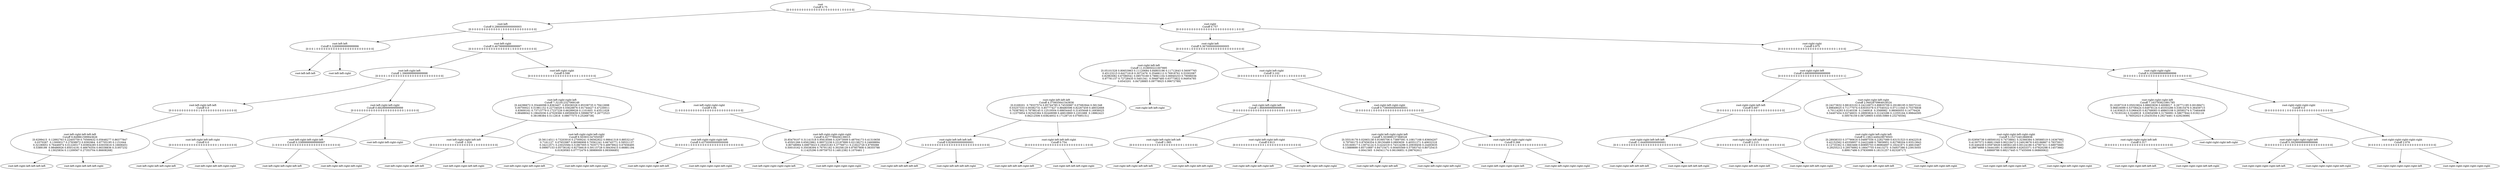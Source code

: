digraph G {
	graph [rankdir=TB]
	"root
Cutoff 0.75
[0 0 0 0 0 0 0 0 0 0 0 0 0 0 0 0 0 0 0 0 0 0 1 0 0 0 0 0]"
	"root-left
Cutoff 0.28600000000000003
[0 0 0 0 0 0 0 0 0 0 0 0 0 1 0 0 0 0 0 0 0 0 0 0 0 0 0 0]"
	"root-left-left
Cutoff 0.32899999999999996
[0 0 0 1 0 0 0 0 0 0 0 0 0 0 0 0 0 0 0 0 0 0 0 0 0 0 0 0]"
	"root-left-left-left"
	"root-left-left-right"
	"root-left-left
Cutoff 0.32899999999999996
[0 0 0 1 0 0 0 0 0 0 0 0 0 0 0 0 0 0 0 0 0 0 0 0 0 0 0 0]" -> "root-left-left-left"
	"root-left-left
Cutoff 0.32899999999999996
[0 0 0 1 0 0 0 0 0 0 0 0 0 0 0 0 0 0 0 0 0 0 0 0 0 0 0 0]" -> "root-left-left-right"
	"root-left-right
Cutoff 0.46799999999999997
[0 0 0 0 0 0 0 0 0 0 0 0 0 0 0 0 0 1 0 0 0 0 0 0 0 0 0 0]"
	"root-left-right-left
Cutoff 1.3969999999999998
[0 0 0 0 1 0 0 0 0 0 0 0 0 0 0 0 0 0 0 0 0 0 0 0 0 0 0 0]"
	"root-left-right-left-left
Cutoff 0.0
[0 0 0 0 0 0 0 0 0 0 0 0 1 0 0 0 0 0 0 0 0 0 0 0 0 0 0 0]"
	"root-left-right-left-left-left
Cutoff 9.849861599943626
[0.6299415  0.12892763 0.22405759 0.70569432 0.05648277 0.86377847
 0.0370267  0.13009317 0.27838972 0.9392964  0.87705195 0.1151644
 0.32180651 0.76446974 0.01226517 0.83904285 0.63035616 0.16606451
 0.5389199  0.98486926 0.85014191 0.46676354 0.66338836 0.31957232
 0.13025834 0.11209567 0.27353704 0.86608268]"
	"root-left-right-left-left-left-left"
	"root-left-right-left-left-left-right"
	"root-left-right-left-left-left
Cutoff 9.849861599943626
[0.6299415  0.12892763 0.22405759 0.70569432 0.05648277 0.86377847
 0.0370267  0.13009317 0.27838972 0.9392964  0.87705195 0.1151644
 0.32180651 0.76446974 0.01226517 0.83904285 0.63035616 0.16606451
 0.5389199  0.98486926 0.85014191 0.46676354 0.66338836 0.31957232
 0.13025834 0.11209567 0.27353704 0.86608268]" -> "root-left-right-left-left-left-left"
	"root-left-right-left-left-left
Cutoff 9.849861599943626
[0.6299415  0.12892763 0.22405759 0.70569432 0.05648277 0.86377847
 0.0370267  0.13009317 0.27838972 0.9392964  0.87705195 0.1151644
 0.32180651 0.76446974 0.01226517 0.83904285 0.63035616 0.16606451
 0.5389199  0.98486926 0.85014191 0.46676354 0.66338836 0.31957232
 0.13025834 0.11209567 0.27353704 0.86608268]" -> "root-left-right-left-left-left-right"
	"root-left-right-left-left-right
Cutoff 0.0
[0 0 0 0 0 0 0 0 0 0 0 0 0 0 0 0 0 0 0 0 1 0 0 0 0 0 0 0]"
	"root-left-right-left-left-right-left"
	"root-left-right-left-left-right-right"
	"root-left-right-left-left-right
Cutoff 0.0
[0 0 0 0 0 0 0 0 0 0 0 0 0 0 0 0 0 0 0 0 1 0 0 0 0 0 0 0]" -> "root-left-right-left-left-right-left"
	"root-left-right-left-left-right
Cutoff 0.0
[0 0 0 0 0 0 0 0 0 0 0 0 0 0 0 0 0 0 0 0 1 0 0 0 0 0 0 0]" -> "root-left-right-left-left-right-right"
	"root-left-right-left-left
Cutoff 0.0
[0 0 0 0 0 0 0 0 0 0 0 0 1 0 0 0 0 0 0 0 0 0 0 0 0 0 0 0]" -> "root-left-right-left-left-left
Cutoff 9.849861599943626
[0.6299415  0.12892763 0.22405759 0.70569432 0.05648277 0.86377847
 0.0370267  0.13009317 0.27838972 0.9392964  0.87705195 0.1151644
 0.32180651 0.76446974 0.01226517 0.83904285 0.63035616 0.16606451
 0.5389199  0.98486926 0.85014191 0.46676354 0.66338836 0.31957232
 0.13025834 0.11209567 0.27353704 0.86608268]"
	"root-left-right-left-left
Cutoff 0.0
[0 0 0 0 0 0 0 0 0 0 0 0 1 0 0 0 0 0 0 0 0 0 0 0 0 0 0 0]" -> "root-left-right-left-left-right
Cutoff 0.0
[0 0 0 0 0 0 0 0 0 0 0 0 0 0 0 0 0 0 0 0 1 0 0 0 0 0 0 0]"
	"root-left-right-left-right
Cutoff 0.6829999999999999
[0 0 0 0 0 0 0 0 0 0 0 0 0 0 0 0 0 0 0 0 0 0 1 0 0 0 0 0]"
	"root-left-right-left-right-left
Cutoff 0.33899999999999997
[1 0 0 0 0 0 0 0 0 0 0 0 0 0 0 0 0 0 0 0 0 0 0 0 0 0 0 0]"
	"root-left-right-left-right-left-left"
	"root-left-right-left-right-left-right"
	"root-left-right-left-right-left
Cutoff 0.33899999999999997
[1 0 0 0 0 0 0 0 0 0 0 0 0 0 0 0 0 0 0 0 0 0 0 0 0 0 0 0]" -> "root-left-right-left-right-left-left"
	"root-left-right-left-right-left
Cutoff 0.33899999999999997
[1 0 0 0 0 0 0 0 0 0 0 0 0 0 0 0 0 0 0 0 0 0 0 0 0 0 0 0]" -> "root-left-right-left-right-left-right"
	"root-left-right-left-right-right"
	"root-left-right-left-right
Cutoff 0.6829999999999999
[0 0 0 0 0 0 0 0 0 0 0 0 0 0 0 0 0 0 0 0 0 0 1 0 0 0 0 0]" -> "root-left-right-left-right-left
Cutoff 0.33899999999999997
[1 0 0 0 0 0 0 0 0 0 0 0 0 0 0 0 0 0 0 0 0 0 0 0 0 0 0 0]"
	"root-left-right-left-right
Cutoff 0.6829999999999999
[0 0 0 0 0 0 0 0 0 0 0 0 0 0 0 0 0 0 0 0 0 0 1 0 0 0 0 0]" -> "root-left-right-left-right-right"
	"root-left-right-left
Cutoff 1.3969999999999998
[0 0 0 0 1 0 0 0 0 0 0 0 0 0 0 0 0 0 0 0 0 0 0 0 0 0 0 0]" -> "root-left-right-left-left
Cutoff 0.0
[0 0 0 0 0 0 0 0 0 0 0 0 1 0 0 0 0 0 0 0 0 0 0 0 0 0 0 0]"
	"root-left-right-left
Cutoff 1.3969999999999998
[0 0 0 0 1 0 0 0 0 0 0 0 0 0 0 0 0 0 0 0 0 0 0 0 0 0 0 0]" -> "root-left-right-left-right
Cutoff 0.6829999999999999
[0 0 0 0 0 0 0 0 0 0 0 0 0 0 0 0 0 0 0 0 0 0 1 0 0 0 0 0]"
	"root-left-right-right
Cutoff 0.598
[0 0 0 0 0 0 0 0 0 0 0 0 0 0 0 0 0 0 0 0 0 1 0 0 0 0 0 0]"
	"root-left-right-right-left
Cutoff 7.321812327069149
[0.44296672 0.35446098 0.8363407  0.95038328 0.95338735 0.79412698
 0.00700021 0.51981152 0.22734029 0.55628876 0.91744427 0.47230011
 0.83600161 0.73715779 0.17237226 0.66289026 0.1101603  0.43511028
 0.98488042 0.19645036 0.47029366 0.69590659 0.59986797 0.26772523
 0.38198384 0.5112818  0.08677575 0.25268738]"
	"root-left-right-right-left-left
Cutoff -1.026
[0 0 0 0 0 0 0 0 0 0 0 0 0 0 0 0 0 0 1 0 0 0 0 0 0 0 0 0]"
	"root-left-right-right-left-left-left"
	"root-left-right-right-left-left-right"
	"root-left-right-right-left-left
Cutoff -1.026
[0 0 0 0 0 0 0 0 0 0 0 0 0 0 0 0 0 0 1 0 0 0 0 0 0 0 0 0]" -> "root-left-right-right-left-left-left"
	"root-left-right-right-left-left
Cutoff -1.026
[0 0 0 0 0 0 0 0 0 0 0 0 0 0 0 0 0 0 1 0 0 0 0 0 0 0 0 0]" -> "root-left-right-right-left-left-right"
	"root-left-right-right-left-right
Cutoff 9.503931347050587
[0.56114511 0.73203016 0.27009241 0.06562922 0.98641318 0.88532147
 0.7161127  0.07653987 0.90586908 0.70561241 0.66745771 0.59531137
 0.34212571 0.23025584 0.51867005 0.76357179 0.48978922 0.67656495
 0.09907153 0.05736182 0.92756618 0.59115728 0.58430415 0.66881194
 0.01929583 0.07772479 0.38989009 0.99306685]"
	"root-left-right-right-left-right-left"
	"root-left-right-right-left-right-right"
	"root-left-right-right-left-right
Cutoff 9.503931347050587
[0.56114511 0.73203016 0.27009241 0.06562922 0.98641318 0.88532147
 0.7161127  0.07653987 0.90586908 0.70561241 0.66745771 0.59531137
 0.34212571 0.23025584 0.51867005 0.76357179 0.48978922 0.67656495
 0.09907153 0.05736182 0.92756618 0.59115728 0.58430415 0.66881194
 0.01929583 0.07772479 0.38989009 0.99306685]" -> "root-left-right-right-left-right-left"
	"root-left-right-right-left-right
Cutoff 9.503931347050587
[0.56114511 0.73203016 0.27009241 0.06562922 0.98641318 0.88532147
 0.7161127  0.07653987 0.90586908 0.70561241 0.66745771 0.59531137
 0.34212571 0.23025584 0.51867005 0.76357179 0.48978922 0.67656495
 0.09907153 0.05736182 0.92756618 0.59115728 0.58430415 0.66881194
 0.01929583 0.07772479 0.38989009 0.99306685]" -> "root-left-right-right-left-right-right"
	"root-left-right-right-left
Cutoff 7.321812327069149
[0.44296672 0.35446098 0.8363407  0.95038328 0.95338735 0.79412698
 0.00700021 0.51981152 0.22734029 0.55628876 0.91744427 0.47230011
 0.83600161 0.73715779 0.17237226 0.66289026 0.1101603  0.43511028
 0.98488042 0.19645036 0.47029366 0.69590659 0.59986797 0.26772523
 0.38198384 0.5112818  0.08677575 0.25268738]" -> "root-left-right-right-left-left
Cutoff -1.026
[0 0 0 0 0 0 0 0 0 0 0 0 0 0 0 0 0 0 1 0 0 0 0 0 0 0 0 0]"
	"root-left-right-right-left
Cutoff 7.321812327069149
[0.44296672 0.35446098 0.8363407  0.95038328 0.95338735 0.79412698
 0.00700021 0.51981152 0.22734029 0.55628876 0.91744427 0.47230011
 0.83600161 0.73715779 0.17237226 0.66289026 0.1101603  0.43511028
 0.98488042 0.19645036 0.47029366 0.69590659 0.59986797 0.26772523
 0.38198384 0.5112818  0.08677575 0.25268738]" -> "root-left-right-right-left-right
Cutoff 9.503931347050587
[0.56114511 0.73203016 0.27009241 0.06562922 0.98641318 0.88532147
 0.7161127  0.07653987 0.90586908 0.70561241 0.66745771 0.59531137
 0.34212571 0.23025584 0.51867005 0.76357179 0.48978922 0.67656495
 0.09907153 0.05736182 0.92756618 0.59115728 0.58430415 0.66881194
 0.01929583 0.07772479 0.38989009 0.99306685]"
	"root-left-right-right-right
Cutoff 0.94
[1 0 0 0 0 0 0 0 0 0 0 0 0 0 0 0 0 0 0 0 0 0 0 0 0 0 0 0]"
	"root-left-right-right-right-left
Cutoff 0.43700000000000006
[0 0 0 0 0 1 0 0 0 0 0 0 0 0 0 0 0 0 0 0 0 0 0 0 0 0 0 0]"
	"root-left-right-right-right-left-left"
	"root-left-right-right-right-left-right"
	"root-left-right-right-right-left
Cutoff 0.43700000000000006
[0 0 0 0 0 1 0 0 0 0 0 0 0 0 0 0 0 0 0 0 0 0 0 0 0 0 0 0]" -> "root-left-right-right-right-left-left"
	"root-left-right-right-right-left
Cutoff 0.43700000000000006
[0 0 0 0 0 1 0 0 0 0 0 0 0 0 0 0 0 0 0 0 0 0 0 0 0 0 0 0]" -> "root-left-right-right-right-left-right"
	"root-left-right-right-right-right
Cutoff 6.0277789456139015
[0.85479107 0.31141518 0.95618566 0.32973009 0.48704173 0.41310658
 0.45501266 0.65623861 0.99572238 0.23187899 0.02138272 0.24608894
 0.80748994 0.69875623 0.29453183 0.37768711 0.21822726 0.8795088
 0.50010162 0.35038394 0.76791182 0.30258129 0.87857808 0.38355788
 0.11425296 0.09759753 0.14812382 0.1070461 ]"
	"root-left-right-right-right-right-left"
	"root-left-right-right-right-right-right"
	"root-left-right-right-right-right
Cutoff 6.0277789456139015
[0.85479107 0.31141518 0.95618566 0.32973009 0.48704173 0.41310658
 0.45501266 0.65623861 0.99572238 0.23187899 0.02138272 0.24608894
 0.80748994 0.69875623 0.29453183 0.37768711 0.21822726 0.8795088
 0.50010162 0.35038394 0.76791182 0.30258129 0.87857808 0.38355788
 0.11425296 0.09759753 0.14812382 0.1070461 ]" -> "root-left-right-right-right-right-left"
	"root-left-right-right-right-right
Cutoff 6.0277789456139015
[0.85479107 0.31141518 0.95618566 0.32973009 0.48704173 0.41310658
 0.45501266 0.65623861 0.99572238 0.23187899 0.02138272 0.24608894
 0.80748994 0.69875623 0.29453183 0.37768711 0.21822726 0.8795088
 0.50010162 0.35038394 0.76791182 0.30258129 0.87857808 0.38355788
 0.11425296 0.09759753 0.14812382 0.1070461 ]" -> "root-left-right-right-right-right-right"
	"root-left-right-right-right
Cutoff 0.94
[1 0 0 0 0 0 0 0 0 0 0 0 0 0 0 0 0 0 0 0 0 0 0 0 0 0 0 0]" -> "root-left-right-right-right-left
Cutoff 0.43700000000000006
[0 0 0 0 0 1 0 0 0 0 0 0 0 0 0 0 0 0 0 0 0 0 0 0 0 0 0 0]"
	"root-left-right-right-right
Cutoff 0.94
[1 0 0 0 0 0 0 0 0 0 0 0 0 0 0 0 0 0 0 0 0 0 0 0 0 0 0 0]" -> "root-left-right-right-right-right
Cutoff 6.0277789456139015
[0.85479107 0.31141518 0.95618566 0.32973009 0.48704173 0.41310658
 0.45501266 0.65623861 0.99572238 0.23187899 0.02138272 0.24608894
 0.80748994 0.69875623 0.29453183 0.37768711 0.21822726 0.8795088
 0.50010162 0.35038394 0.76791182 0.30258129 0.87857808 0.38355788
 0.11425296 0.09759753 0.14812382 0.1070461 ]"
	"root-left-right-right
Cutoff 0.598
[0 0 0 0 0 0 0 0 0 0 0 0 0 0 0 0 0 0 0 0 0 1 0 0 0 0 0 0]" -> "root-left-right-right-left
Cutoff 7.321812327069149
[0.44296672 0.35446098 0.8363407  0.95038328 0.95338735 0.79412698
 0.00700021 0.51981152 0.22734029 0.55628876 0.91744427 0.47230011
 0.83600161 0.73715779 0.17237226 0.66289026 0.1101603  0.43511028
 0.98488042 0.19645036 0.47029366 0.69590659 0.59986797 0.26772523
 0.38198384 0.5112818  0.08677575 0.25268738]"
	"root-left-right-right
Cutoff 0.598
[0 0 0 0 0 0 0 0 0 0 0 0 0 0 0 0 0 0 0 0 0 1 0 0 0 0 0 0]" -> "root-left-right-right-right
Cutoff 0.94
[1 0 0 0 0 0 0 0 0 0 0 0 0 0 0 0 0 0 0 0 0 0 0 0 0 0 0 0]"
	"root-left-right
Cutoff 0.46799999999999997
[0 0 0 0 0 0 0 0 0 0 0 0 0 0 0 0 0 1 0 0 0 0 0 0 0 0 0 0]" -> "root-left-right-left
Cutoff 1.3969999999999998
[0 0 0 0 1 0 0 0 0 0 0 0 0 0 0 0 0 0 0 0 0 0 0 0 0 0 0 0]"
	"root-left-right
Cutoff 0.46799999999999997
[0 0 0 0 0 0 0 0 0 0 0 0 0 0 0 0 0 1 0 0 0 0 0 0 0 0 0 0]" -> "root-left-right-right
Cutoff 0.598
[0 0 0 0 0 0 0 0 0 0 0 0 0 0 0 0 0 0 0 0 0 1 0 0 0 0 0 0]"
	"root-left
Cutoff 0.28600000000000003
[0 0 0 0 0 0 0 0 0 0 0 0 0 1 0 0 0 0 0 0 0 0 0 0 0 0 0 0]" -> "root-left-left
Cutoff 0.32899999999999996
[0 0 0 1 0 0 0 0 0 0 0 0 0 0 0 0 0 0 0 0 0 0 0 0 0 0 0 0]"
	"root-left
Cutoff 0.28600000000000003
[0 0 0 0 0 0 0 0 0 0 0 0 0 1 0 0 0 0 0 0 0 0 0 0 0 0 0 0]" -> "root-left-right
Cutoff 0.46799999999999997
[0 0 0 0 0 0 0 0 0 0 0 0 0 0 0 0 0 1 0 0 0 0 0 0 0 0 0 0]"
	"root-right
Cutoff 0.757
[0 0 0 0 0 0 0 0 0 0 0 0 0 0 0 0 0 0 0 0 0 0 0 0 1 0 0 0]"
	"root-right-left
Cutoff 0.36700000000000005
[0 0 0 0 0 1 0 0 0 0 0 0 0 0 0 0 0 0 0 0 0 0 0 0 0 0 0 0]"
	"root-right-left-left
Cutoff 11.018950221007895
[0.05101528 0.80653963 0.11120684 0.84803196 0.11712643 0.56097765
 0.45123215 0.64271618 0.3072476  0.35466112 0.76918761 0.53302087
 0.82963082 0.67080541 0.08570169 0.78861104 0.06940253 0.79096036
 0.97791157 0.72728435 0.5401341  0.59487485 0.63773822 0.94954785
 0.6543201  0.84728885 0.09778925 0.99672789]"
	"root-right-left-left-left
Cutoff 4.370655641543836
[0.0169201  0.79337574 0.95744785 0.74530987 0.07082944 0.581348
 0.03257333 0.00382731 0.85777427 0.88480596 0.82267459 0.48032668
 0.70387802 0.78788145 0.12519504 0.68654445 0.31455648 0.16936025
 0.12375854 0.92545384 0.92449098 0.46810869 0.2201688  0.18862423
 0.84212506 0.63824932 0.17128716 0.07695151]"
	"root-right-left-left-left-left
Cutoff 0.8290000000000001
[1 0 0 0 0 0 0 0 0 0 0 0 0 0 0 0 0 0 0 0 0 0 0 0 0 0 0 0]"
	"root-right-left-left-left-left-left"
	"root-right-left-left-left-left-right"
	"root-right-left-left-left-left
Cutoff 0.8290000000000001
[1 0 0 0 0 0 0 0 0 0 0 0 0 0 0 0 0 0 0 0 0 0 0 0 0 0 0 0]" -> "root-right-left-left-left-left-left"
	"root-right-left-left-left-left
Cutoff 0.8290000000000001
[1 0 0 0 0 0 0 0 0 0 0 0 0 0 0 0 0 0 0 0 0 0 0 0 0 0 0 0]" -> "root-right-left-left-left-left-right"
	"root-right-left-left-left-right
Cutoff 0.754
[0 0 0 0 0 0 0 0 0 0 0 0 0 0 0 0 0 0 0 0 0 0 0 0 1 0 0 0]"
	"root-right-left-left-left-right-left"
	"root-right-left-left-left-right-right"
	"root-right-left-left-left-right
Cutoff 0.754
[0 0 0 0 0 0 0 0 0 0 0 0 0 0 0 0 0 0 0 0 0 0 0 0 1 0 0 0]" -> "root-right-left-left-left-right-left"
	"root-right-left-left-left-right
Cutoff 0.754
[0 0 0 0 0 0 0 0 0 0 0 0 0 0 0 0 0 0 0 0 0 0 0 0 1 0 0 0]" -> "root-right-left-left-left-right-right"
	"root-right-left-left-left
Cutoff 4.370655641543836
[0.0169201  0.79337574 0.95744785 0.74530987 0.07082944 0.581348
 0.03257333 0.00382731 0.85777427 0.88480596 0.82267459 0.48032668
 0.70387802 0.78788145 0.12519504 0.68654445 0.31455648 0.16936025
 0.12375854 0.92545384 0.92449098 0.46810869 0.2201688  0.18862423
 0.84212506 0.63824932 0.17128716 0.07695151]" -> "root-right-left-left-left-left
Cutoff 0.8290000000000001
[1 0 0 0 0 0 0 0 0 0 0 0 0 0 0 0 0 0 0 0 0 0 0 0 0 0 0 0]"
	"root-right-left-left-left
Cutoff 4.370655641543836
[0.0169201  0.79337574 0.95744785 0.74530987 0.07082944 0.581348
 0.03257333 0.00382731 0.85777427 0.88480596 0.82267459 0.48032668
 0.70387802 0.78788145 0.12519504 0.68654445 0.31455648 0.16936025
 0.12375854 0.92545384 0.92449098 0.46810869 0.2201688  0.18862423
 0.84212506 0.63824932 0.17128716 0.07695151]" -> "root-right-left-left-left-right
Cutoff 0.754
[0 0 0 0 0 0 0 0 0 0 0 0 0 0 0 0 0 0 0 0 0 0 0 0 1 0 0 0]"
	"root-right-left-left-right"
	"root-right-left-left
Cutoff 11.018950221007895
[0.05101528 0.80653963 0.11120684 0.84803196 0.11712643 0.56097765
 0.45123215 0.64271618 0.3072476  0.35466112 0.76918761 0.53302087
 0.82963082 0.67080541 0.08570169 0.78861104 0.06940253 0.79096036
 0.97791157 0.72728435 0.5401341  0.59487485 0.63773822 0.94954785
 0.6543201  0.84728885 0.09778925 0.99672789]" -> "root-right-left-left-left
Cutoff 4.370655641543836
[0.0169201  0.79337574 0.95744785 0.74530987 0.07082944 0.581348
 0.03257333 0.00382731 0.85777427 0.88480596 0.82267459 0.48032668
 0.70387802 0.78788145 0.12519504 0.68654445 0.31455648 0.16936025
 0.12375854 0.92545384 0.92449098 0.46810869 0.2201688  0.18862423
 0.84212506 0.63824932 0.17128716 0.07695151]"
	"root-right-left-left
Cutoff 11.018950221007895
[0.05101528 0.80653963 0.11120684 0.84803196 0.11712643 0.56097765
 0.45123215 0.64271618 0.3072476  0.35466112 0.76918761 0.53302087
 0.82963082 0.67080541 0.08570169 0.78861104 0.06940253 0.79096036
 0.97791157 0.72728435 0.5401341  0.59487485 0.63773822 0.94954785
 0.6543201  0.84728885 0.09778925 0.99672789]" -> "root-right-left-left-right"
	"root-right-left-right
Cutoff 3.102
[0 0 0 0 0 0 0 0 0 0 0 0 0 0 0 0 0 0 0 0 1 0 0 0 0 0 0 0]"
	"root-right-left-right-left
Cutoff 1.9669999999999999
[0 0 0 0 0 0 0 0 0 0 0 0 0 0 0 0 0 0 0 0 0 1 0 0 0 0 0 0]"
	"root-right-left-right-left-left
Cutoff 1.085
[0 0 0 0 0 0 0 0 0 0 0 0 0 0 0 0 0 0 0 0 0 0 1 0 0 0 0 0]"
	"root-right-left-right-left-left-left"
	"root-right-left-right-left-left-right"
	"root-right-left-right-left-left
Cutoff 1.085
[0 0 0 0 0 0 0 0 0 0 0 0 0 0 0 0 0 0 0 0 0 0 1 0 0 0 0 0]" -> "root-right-left-right-left-left-left"
	"root-right-left-right-left-left
Cutoff 1.085
[0 0 0 0 0 0 0 0 0 0 0 0 0 0 0 0 0 0 0 0 0 0 1 0 0 0 0 0]" -> "root-right-left-right-left-left-right"
	"root-right-left-right-left-right
Cutoff 0.813
[0 0 0 0 0 0 0 0 0 0 0 0 0 1 0 0 0 0 0 0 0 0 0 0 0 0 0 0]"
	"root-right-left-right-left-right-left"
	"root-right-left-right-left-right-right"
	"root-right-left-right-left-right
Cutoff 0.813
[0 0 0 0 0 0 0 0 0 0 0 0 0 1 0 0 0 0 0 0 0 0 0 0 0 0 0 0]" -> "root-right-left-right-left-right-left"
	"root-right-left-right-left-right
Cutoff 0.813
[0 0 0 0 0 0 0 0 0 0 0 0 0 1 0 0 0 0 0 0 0 0 0 0 0 0 0 0]" -> "root-right-left-right-left-right-right"
	"root-right-left-right-left
Cutoff 1.9669999999999999
[0 0 0 0 0 0 0 0 0 0 0 0 0 0 0 0 0 0 0 0 0 1 0 0 0 0 0 0]" -> "root-right-left-right-left-left
Cutoff 1.085
[0 0 0 0 0 0 0 0 0 0 0 0 0 0 0 0 0 0 0 0 0 0 1 0 0 0 0 0]"
	"root-right-left-right-left
Cutoff 1.9669999999999999
[0 0 0 0 0 0 0 0 0 0 0 0 0 0 0 0 0 0 0 0 0 1 0 0 0 0 0 0]" -> "root-right-left-right-left-right
Cutoff 0.813
[0 0 0 0 0 0 0 0 0 0 0 0 0 1 0 0 0 0 0 0 0 0 0 0 0 0 0 0]"
	"root-right-left-right-right
Cutoff 0.7390000000000001
[0 0 0 0 0 0 1 0 0 0 0 0 0 0 0 0 0 0 0 0 0 0 0 0 0 0 0 0]"
	"root-right-left-right-right-left
Cutoff 5.503899157368528
[0.55519178 0.02065138 0.91995706 0.73897091 0.10817168 0.83604207
 0.79700175 0.87656354 0.39150489 0.0893659  0.40551271 0.40632318
 0.55160917 0.13974124 0.31424319 0.74314296 0.20939456 0.24493635
 0.13889899 0.85710897 0.84715471 0.00405569 0.57583743 0.80725415
 0.0041565  0.94541174 0.06106851 0.29876261]"
	"root-right-left-right-right-left-left"
	"root-right-left-right-right-left-right"
	"root-right-left-right-right-left
Cutoff 5.503899157368528
[0.55519178 0.02065138 0.91995706 0.73897091 0.10817168 0.83604207
 0.79700175 0.87656354 0.39150489 0.0893659  0.40551271 0.40632318
 0.55160917 0.13974124 0.31424319 0.74314296 0.20939456 0.24493635
 0.13889899 0.85710897 0.84715471 0.00405569 0.57583743 0.80725415
 0.0041565  0.94541174 0.06106851 0.29876261]" -> "root-right-left-right-right-left-left"
	"root-right-left-right-right-left
Cutoff 5.503899157368528
[0.55519178 0.02065138 0.91995706 0.73897091 0.10817168 0.83604207
 0.79700175 0.87656354 0.39150489 0.0893659  0.40551271 0.40632318
 0.55160917 0.13974124 0.31424319 0.74314296 0.20939456 0.24493635
 0.13889899 0.85710897 0.84715471 0.00405569 0.57583743 0.80725415
 0.0041565  0.94541174 0.06106851 0.29876261]" -> "root-right-left-right-right-left-right"
	"root-right-left-right-right-right
Cutoff 0.366
[0 0 0 0 0 0 0 0 0 0 0 0 0 0 0 1 0 0 0 0 0 0 0 0 0 0 0 0]"
	"root-right-left-right-right-right-left"
	"root-right-left-right-right-right-right"
	"root-right-left-right-right-right
Cutoff 0.366
[0 0 0 0 0 0 0 0 0 0 0 0 0 0 0 1 0 0 0 0 0 0 0 0 0 0 0 0]" -> "root-right-left-right-right-right-left"
	"root-right-left-right-right-right
Cutoff 0.366
[0 0 0 0 0 0 0 0 0 0 0 0 0 0 0 1 0 0 0 0 0 0 0 0 0 0 0 0]" -> "root-right-left-right-right-right-right"
	"root-right-left-right-right
Cutoff 0.7390000000000001
[0 0 0 0 0 0 1 0 0 0 0 0 0 0 0 0 0 0 0 0 0 0 0 0 0 0 0 0]" -> "root-right-left-right-right-left
Cutoff 5.503899157368528
[0.55519178 0.02065138 0.91995706 0.73897091 0.10817168 0.83604207
 0.79700175 0.87656354 0.39150489 0.0893659  0.40551271 0.40632318
 0.55160917 0.13974124 0.31424319 0.74314296 0.20939456 0.24493635
 0.13889899 0.85710897 0.84715471 0.00405569 0.57583743 0.80725415
 0.0041565  0.94541174 0.06106851 0.29876261]"
	"root-right-left-right-right
Cutoff 0.7390000000000001
[0 0 0 0 0 0 1 0 0 0 0 0 0 0 0 0 0 0 0 0 0 0 0 0 0 0 0 0]" -> "root-right-left-right-right-right
Cutoff 0.366
[0 0 0 0 0 0 0 0 0 0 0 0 0 0 0 1 0 0 0 0 0 0 0 0 0 0 0 0]"
	"root-right-left-right
Cutoff 3.102
[0 0 0 0 0 0 0 0 0 0 0 0 0 0 0 0 0 0 0 0 1 0 0 0 0 0 0 0]" -> "root-right-left-right-left
Cutoff 1.9669999999999999
[0 0 0 0 0 0 0 0 0 0 0 0 0 0 0 0 0 0 0 0 0 1 0 0 0 0 0 0]"
	"root-right-left-right
Cutoff 3.102
[0 0 0 0 0 0 0 0 0 0 0 0 0 0 0 0 0 0 0 0 1 0 0 0 0 0 0 0]" -> "root-right-left-right-right
Cutoff 0.7390000000000001
[0 0 0 0 0 0 1 0 0 0 0 0 0 0 0 0 0 0 0 0 0 0 0 0 0 0 0 0]"
	"root-right-left
Cutoff 0.36700000000000005
[0 0 0 0 0 1 0 0 0 0 0 0 0 0 0 0 0 0 0 0 0 0 0 0 0 0 0 0]" -> "root-right-left-left
Cutoff 11.018950221007895
[0.05101528 0.80653963 0.11120684 0.84803196 0.11712643 0.56097765
 0.45123215 0.64271618 0.3072476  0.35466112 0.76918761 0.53302087
 0.82963082 0.67080541 0.08570169 0.78861104 0.06940253 0.79096036
 0.97791157 0.72728435 0.5401341  0.59487485 0.63773822 0.94954785
 0.6543201  0.84728885 0.09778925 0.99672789]"
	"root-right-left
Cutoff 0.36700000000000005
[0 0 0 0 0 1 0 0 0 0 0 0 0 0 0 0 0 0 0 0 0 0 0 0 0 0 0 0]" -> "root-right-left-right
Cutoff 3.102
[0 0 0 0 0 0 0 0 0 0 0 0 0 0 0 0 0 0 0 0 1 0 0 0 0 0 0 0]"
	"root-right-right
Cutoff 0.975
[0 0 0 0 0 0 0 0 0 0 0 0 0 0 0 0 0 0 0 0 0 0 0 0 1 0 0 0]"
	"root-right-right-left
Cutoff 0.6809999999999999
[0 0 0 0 0 0 0 0 0 0 0 0 0 0 0 0 0 0 0 0 0 0 0 0 0 0 0 1]"
	"root-right-right-left-left
Cutoff 0.687
[0 0 0 0 0 1 0 0 0 0 0 0 0 0 0 0 0 0 0 0 0 0 0 0 0 0 0 0]"
	"root-right-right-left-left-left
Cutoff -1.6440000000000001
[0 0 1 0 0 0 0 0 0 0 0 0 0 0 0 0 0 0 0 0 0 0 0 0 0 0 0 0]"
	"root-right-right-left-left-left-left"
	"root-right-right-left-left-left-right"
	"root-right-right-left-left-left
Cutoff -1.6440000000000001
[0 0 1 0 0 0 0 0 0 0 0 0 0 0 0 0 0 0 0 0 0 0 0 0 0 0 0 0]" -> "root-right-right-left-left-left-left"
	"root-right-right-left-left-left
Cutoff -1.6440000000000001
[0 0 1 0 0 0 0 0 0 0 0 0 0 0 0 0 0 0 0 0 0 0 0 0 0 0 0 0]" -> "root-right-right-left-left-left-right"
	"root-right-right-left-left-right
Cutoff 2.215
[0 0 0 0 0 0 0 0 0 0 0 0 1 0 0 0 0 0 0 0 0 0 0 0 0 0 0 0]"
	"root-right-right-left-left-right-left"
	"root-right-right-left-left-right-right"
	"root-right-right-left-left-right
Cutoff 2.215
[0 0 0 0 0 0 0 0 0 0 0 0 1 0 0 0 0 0 0 0 0 0 0 0 0 0 0 0]" -> "root-right-right-left-left-right-left"
	"root-right-right-left-left-right
Cutoff 2.215
[0 0 0 0 0 0 0 0 0 0 0 0 1 0 0 0 0 0 0 0 0 0 0 0 0 0 0 0]" -> "root-right-right-left-left-right-right"
	"root-right-right-left-left
Cutoff 0.687
[0 0 0 0 0 1 0 0 0 0 0 0 0 0 0 0 0 0 0 0 0 0 0 0 0 0 0 0]" -> "root-right-right-left-left-left
Cutoff -1.6440000000000001
[0 0 1 0 0 0 0 0 0 0 0 0 0 0 0 0 0 0 0 0 0 0 0 0 0 0 0 0]"
	"root-right-right-left-left
Cutoff 0.687
[0 0 0 0 0 1 0 0 0 0 0 0 0 0 0 0 0 0 0 0 0 0 0 0 0 0 0 0]" -> "root-right-right-left-left-right
Cutoff 2.215
[0 0 0 0 0 0 0 0 0 0 0 0 1 0 0 0 0 0 0 0 0 0 0 0 0 0 0 0]"
	"root-right-right-left-right
Cutoff 2.9402870964918524
[0.24273632 0.88163102 0.24216973 0.89835709 0.29188195 0.59372141
 0.89649025 0.71177074 0.63035378 0.57540322 0.07111045 0.75376838
 0.70114293 0.0140338  0.1346918  0.3568982  0.98060055 0.14776426
 0.54407454 0.02746031 0.28993824 0.31243286 0.12355164 0.99844595
 0.59576159 0.06729905 0.65815989 0.23276556]"
	"root-right-right-left-right-left
Cutoff 0.13821449429078503
[0.28938333 0.37790616 0.04897556 0.22827089 0.63151523 0.40422518
 0.42152562 0.45358957 0.24422488 0.78658951 0.82798204 0.93513843
 0.12735362 0.13663466 0.60895703 0.96964697 0.19241871 0.46610467
 0.29255212 0.29576892 0.16647755 0.6413273  0.54937386 0.23915055
 0.89917486 0.37830999 0.18131257 0.82328717]"
	"root-right-right-left-right-left-left"
	"root-right-right-left-right-left-right"
	"root-right-right-left-right-left
Cutoff 0.13821449429078503
[0.28938333 0.37790616 0.04897556 0.22827089 0.63151523 0.40422518
 0.42152562 0.45358957 0.24422488 0.78658951 0.82798204 0.93513843
 0.12735362 0.13663466 0.60895703 0.96964697 0.19241871 0.46610467
 0.29255212 0.29576892 0.16647755 0.6413273  0.54937386 0.23915055
 0.89917486 0.37830999 0.18131257 0.82328717]" -> "root-right-right-left-right-left-left"
	"root-right-right-left-right-left
Cutoff 0.13821449429078503
[0.28938333 0.37790616 0.04897556 0.22827089 0.63151523 0.40422518
 0.42152562 0.45358957 0.24422488 0.78658951 0.82798204 0.93513843
 0.12735362 0.13663466 0.60895703 0.96964697 0.19241871 0.46610467
 0.29255212 0.29576892 0.16647755 0.6413273  0.54937386 0.23915055
 0.89917486 0.37830999 0.18131257 0.82328717]" -> "root-right-right-left-right-left-right"
	"root-right-right-left-right-right
Cutoff 5.15272401868936
[0.02956738 0.68500102 0.74738841 0.32366384 0.39588519 0.16367992
 0.41307572 0.86811949 0.90219472 0.24919678 0.65186867 0.78370017
 0.81446438 0.05974928 0.68582149 0.00124186 0.47907411 0.68975685
 0.28874668 0.54441691 0.16034836 0.62633371 0.07820298 0.14573662
 0.68869788 0.68217445 0.77455006 0.06860062]"
	"root-right-right-left-right-right-left"
	"root-right-right-left-right-right-right"
	"root-right-right-left-right-right
Cutoff 5.15272401868936
[0.02956738 0.68500102 0.74738841 0.32366384 0.39588519 0.16367992
 0.41307572 0.86811949 0.90219472 0.24919678 0.65186867 0.78370017
 0.81446438 0.05974928 0.68582149 0.00124186 0.47907411 0.68975685
 0.28874668 0.54441691 0.16034836 0.62633371 0.07820298 0.14573662
 0.68869788 0.68217445 0.77455006 0.06860062]" -> "root-right-right-left-right-right-left"
	"root-right-right-left-right-right
Cutoff 5.15272401868936
[0.02956738 0.68500102 0.74738841 0.32366384 0.39588519 0.16367992
 0.41307572 0.86811949 0.90219472 0.24919678 0.65186867 0.78370017
 0.81446438 0.05974928 0.68582149 0.00124186 0.47907411 0.68975685
 0.28874668 0.54441691 0.16034836 0.62633371 0.07820298 0.14573662
 0.68869788 0.68217445 0.77455006 0.06860062]" -> "root-right-right-left-right-right-right"
	"root-right-right-left-right
Cutoff 2.9402870964918524
[0.24273632 0.88163102 0.24216973 0.89835709 0.29188195 0.59372141
 0.89649025 0.71177074 0.63035378 0.57540322 0.07111045 0.75376838
 0.70114293 0.0140338  0.1346918  0.3568982  0.98060055 0.14776426
 0.54407454 0.02746031 0.28993824 0.31243286 0.12355164 0.99844595
 0.59576159 0.06729905 0.65815989 0.23276556]" -> "root-right-right-left-right-left
Cutoff 0.13821449429078503
[0.28938333 0.37790616 0.04897556 0.22827089 0.63151523 0.40422518
 0.42152562 0.45358957 0.24422488 0.78658951 0.82798204 0.93513843
 0.12735362 0.13663466 0.60895703 0.96964697 0.19241871 0.46610467
 0.29255212 0.29576892 0.16647755 0.6413273  0.54937386 0.23915055
 0.89917486 0.37830999 0.18131257 0.82328717]"
	"root-right-right-left-right
Cutoff 2.9402870964918524
[0.24273632 0.88163102 0.24216973 0.89835709 0.29188195 0.59372141
 0.89649025 0.71177074 0.63035378 0.57540322 0.07111045 0.75376838
 0.70114293 0.0140338  0.1346918  0.3568982  0.98060055 0.14776426
 0.54407454 0.02746031 0.28993824 0.31243286 0.12355164 0.99844595
 0.59576159 0.06729905 0.65815989 0.23276556]" -> "root-right-right-left-right-right
Cutoff 5.15272401868936
[0.02956738 0.68500102 0.74738841 0.32366384 0.39588519 0.16367992
 0.41307572 0.86811949 0.90219472 0.24919678 0.65186867 0.78370017
 0.81446438 0.05974928 0.68582149 0.00124186 0.47907411 0.68975685
 0.28874668 0.54441691 0.16034836 0.62633371 0.07820298 0.14573662
 0.68869788 0.68217445 0.77455006 0.06860062]"
	"root-right-right-left
Cutoff 0.6809999999999999
[0 0 0 0 0 0 0 0 0 0 0 0 0 0 0 0 0 0 0 0 0 0 0 0 0 0 0 1]" -> "root-right-right-left-left
Cutoff 0.687
[0 0 0 0 0 1 0 0 0 0 0 0 0 0 0 0 0 0 0 0 0 0 0 0 0 0 0 0]"
	"root-right-right-left
Cutoff 0.6809999999999999
[0 0 0 0 0 0 0 0 0 0 0 0 0 0 0 0 0 0 0 0 0 0 0 0 0 0 0 1]" -> "root-right-right-left-right
Cutoff 2.9402870964918524
[0.24273632 0.88163102 0.24216973 0.89835709 0.29188195 0.59372141
 0.89649025 0.71177074 0.63035378 0.57540322 0.07111045 0.75376838
 0.70114293 0.0140338  0.1346918  0.3568982  0.98060055 0.14776426
 0.54407454 0.02746031 0.28993824 0.31243286 0.12355164 0.99844595
 0.59576159 0.06729905 0.65815989 0.23276556]"
	"root-right-right-right
Cutoff 0.33399999999999996
[0 0 0 0 0 1 0 0 0 0 0 0 0 0 0 0 0 0 0 0 0 0 0 0 0 0 0 0]"
	"root-right-right-right-left
Cutoff 7.163793821891785
[0.10287318 0.05023824 0.88603836 0.6008017  0.26771195 0.00188471
 0.96816099 0.53708424 0.64978124 0.45353286 0.53815476 0.36459715
 0.14193625 0.51966435 0.82768083 0.48863108 0.28590274 0.73464408
 0.70193162 0.3249918  0.03654598 0.31766991 0.58677844 0.0192116
 0.76052023 0.25435354 0.29274461 0.42923699]"
	"root-right-right-right-left-left
Cutoff 0.317
[0 0 0 0 0 1 0 0 0 0 0 0 0 0 0 0 0 0 0 0 0 0 0 0 0 0 0 0]"
	"root-right-right-right-left-left-left"
	"root-right-right-right-left-left-right"
	"root-right-right-right-left-left
Cutoff 0.317
[0 0 0 0 0 1 0 0 0 0 0 0 0 0 0 0 0 0 0 0 0 0 0 0 0 0 0 0]" -> "root-right-right-right-left-left-left"
	"root-right-right-right-left-left
Cutoff 0.317
[0 0 0 0 0 1 0 0 0 0 0 0 0 0 0 0 0 0 0 0 0 0 0 0 0 0 0 0]" -> "root-right-right-right-left-left-right"
	"root-right-right-right-left-right"
	"root-right-right-right-left
Cutoff 7.163793821891785
[0.10287318 0.05023824 0.88603836 0.6008017  0.26771195 0.00188471
 0.96816099 0.53708424 0.64978124 0.45353286 0.53815476 0.36459715
 0.14193625 0.51966435 0.82768083 0.48863108 0.28590274 0.73464408
 0.70193162 0.3249918  0.03654598 0.31766991 0.58677844 0.0192116
 0.76052023 0.25435354 0.29274461 0.42923699]" -> "root-right-right-right-left-left
Cutoff 0.317
[0 0 0 0 0 1 0 0 0 0 0 0 0 0 0 0 0 0 0 0 0 0 0 0 0 0 0 0]"
	"root-right-right-right-left
Cutoff 7.163793821891785
[0.10287318 0.05023824 0.88603836 0.6008017  0.26771195 0.00188471
 0.96816099 0.53708424 0.64978124 0.45353286 0.53815476 0.36459715
 0.14193625 0.51966435 0.82768083 0.48863108 0.28590274 0.73464408
 0.70193162 0.3249918  0.03654598 0.31766991 0.58677844 0.0192116
 0.76052023 0.25435354 0.29274461 0.42923699]" -> "root-right-right-right-left-right"
	"root-right-right-right-right
Cutoff 0.0
[0 0 0 0 0 0 0 0 1 0 0 0 0 0 0 0 0 0 0 0 0 0 0 0 0 0 0 0]"
	"root-right-right-right-right-left
Cutoff 0.39299999999999996
[0 0 0 0 0 0 0 1 0 0 0 0 0 0 0 0 0 0 0 0 0 0 0 0 0 0 0 0]"
	"root-right-right-right-right-left-left"
	"root-right-right-right-right-left-right"
	"root-right-right-right-right-left
Cutoff 0.39299999999999996
[0 0 0 0 0 0 0 1 0 0 0 0 0 0 0 0 0 0 0 0 0 0 0 0 0 0 0 0]" -> "root-right-right-right-right-left-left"
	"root-right-right-right-right-left
Cutoff 0.39299999999999996
[0 0 0 0 0 0 0 1 0 0 0 0 0 0 0 0 0 0 0 0 0 0 0 0 0 0 0 0]" -> "root-right-right-right-right-left-right"
	"root-right-right-right-right-right
Cutoff 2.076
[0 0 0 0 0 1 0 0 0 0 0 0 0 0 0 0 0 0 0 0 0 0 0 0 0 0 0 0]"
	"root-right-right-right-right-right-left"
	"root-right-right-right-right-right-right"
	"root-right-right-right-right-right
Cutoff 2.076
[0 0 0 0 0 1 0 0 0 0 0 0 0 0 0 0 0 0 0 0 0 0 0 0 0 0 0 0]" -> "root-right-right-right-right-right-left"
	"root-right-right-right-right-right
Cutoff 2.076
[0 0 0 0 0 1 0 0 0 0 0 0 0 0 0 0 0 0 0 0 0 0 0 0 0 0 0 0]" -> "root-right-right-right-right-right-right"
	"root-right-right-right-right
Cutoff 0.0
[0 0 0 0 0 0 0 0 1 0 0 0 0 0 0 0 0 0 0 0 0 0 0 0 0 0 0 0]" -> "root-right-right-right-right-left
Cutoff 0.39299999999999996
[0 0 0 0 0 0 0 1 0 0 0 0 0 0 0 0 0 0 0 0 0 0 0 0 0 0 0 0]"
	"root-right-right-right-right
Cutoff 0.0
[0 0 0 0 0 0 0 0 1 0 0 0 0 0 0 0 0 0 0 0 0 0 0 0 0 0 0 0]" -> "root-right-right-right-right-right
Cutoff 2.076
[0 0 0 0 0 1 0 0 0 0 0 0 0 0 0 0 0 0 0 0 0 0 0 0 0 0 0 0]"
	"root-right-right-right
Cutoff 0.33399999999999996
[0 0 0 0 0 1 0 0 0 0 0 0 0 0 0 0 0 0 0 0 0 0 0 0 0 0 0 0]" -> "root-right-right-right-left
Cutoff 7.163793821891785
[0.10287318 0.05023824 0.88603836 0.6008017  0.26771195 0.00188471
 0.96816099 0.53708424 0.64978124 0.45353286 0.53815476 0.36459715
 0.14193625 0.51966435 0.82768083 0.48863108 0.28590274 0.73464408
 0.70193162 0.3249918  0.03654598 0.31766991 0.58677844 0.0192116
 0.76052023 0.25435354 0.29274461 0.42923699]"
	"root-right-right-right
Cutoff 0.33399999999999996
[0 0 0 0 0 1 0 0 0 0 0 0 0 0 0 0 0 0 0 0 0 0 0 0 0 0 0 0]" -> "root-right-right-right-right
Cutoff 0.0
[0 0 0 0 0 0 0 0 1 0 0 0 0 0 0 0 0 0 0 0 0 0 0 0 0 0 0 0]"
	"root-right-right
Cutoff 0.975
[0 0 0 0 0 0 0 0 0 0 0 0 0 0 0 0 0 0 0 0 0 0 0 0 1 0 0 0]" -> "root-right-right-left
Cutoff 0.6809999999999999
[0 0 0 0 0 0 0 0 0 0 0 0 0 0 0 0 0 0 0 0 0 0 0 0 0 0 0 1]"
	"root-right-right
Cutoff 0.975
[0 0 0 0 0 0 0 0 0 0 0 0 0 0 0 0 0 0 0 0 0 0 0 0 1 0 0 0]" -> "root-right-right-right
Cutoff 0.33399999999999996
[0 0 0 0 0 1 0 0 0 0 0 0 0 0 0 0 0 0 0 0 0 0 0 0 0 0 0 0]"
	"root-right
Cutoff 0.757
[0 0 0 0 0 0 0 0 0 0 0 0 0 0 0 0 0 0 0 0 0 0 0 0 1 0 0 0]" -> "root-right-left
Cutoff 0.36700000000000005
[0 0 0 0 0 1 0 0 0 0 0 0 0 0 0 0 0 0 0 0 0 0 0 0 0 0 0 0]"
	"root-right
Cutoff 0.757
[0 0 0 0 0 0 0 0 0 0 0 0 0 0 0 0 0 0 0 0 0 0 0 0 1 0 0 0]" -> "root-right-right
Cutoff 0.975
[0 0 0 0 0 0 0 0 0 0 0 0 0 0 0 0 0 0 0 0 0 0 0 0 1 0 0 0]"
	"root
Cutoff 0.75
[0 0 0 0 0 0 0 0 0 0 0 0 0 0 0 0 0 0 0 0 0 0 1 0 0 0 0 0]" -> "root-left
Cutoff 0.28600000000000003
[0 0 0 0 0 0 0 0 0 0 0 0 0 1 0 0 0 0 0 0 0 0 0 0 0 0 0 0]"
	"root
Cutoff 0.75
[0 0 0 0 0 0 0 0 0 0 0 0 0 0 0 0 0 0 0 0 0 0 1 0 0 0 0 0]" -> "root-right
Cutoff 0.757
[0 0 0 0 0 0 0 0 0 0 0 0 0 0 0 0 0 0 0 0 0 0 0 0 1 0 0 0]"
}
